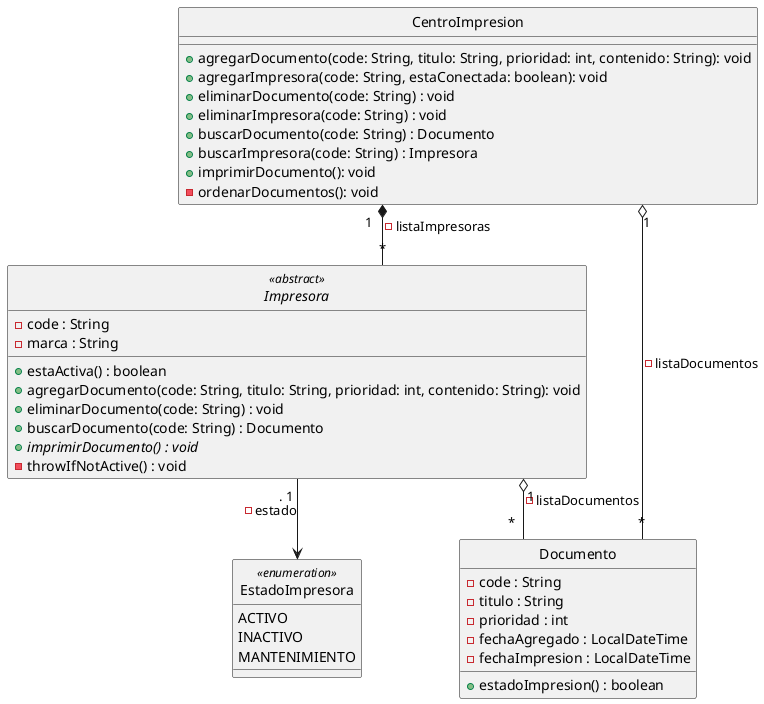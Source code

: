 @startuml Diagrama

skinparam Linetype ortho
skinparam style strictuml

class CentroImpresion {
    +agregarDocumento(code: String, titulo: String, prioridad: int, contenido: String): void
    +agregarImpresora(code: String, estaConectada: boolean): void
    +eliminarDocumento(code: String) : void
    +eliminarImpresora(code: String) : void
    +buscarDocumento(code: String) : Documento
    +buscarImpresora(code: String) : Impresora
    +imprimirDocumento(): void
    -ordenarDocumentos(): void
}

enum EstadoImpresora <<enumeration>> {
    ACTIVO
    INACTIVO
    MANTENIMIENTO
}

abstract class Impresora <<abstract>> {
    -code : String
    -marca : String
    +estaActiva() : boolean
    +agregarDocumento(code: String, titulo: String, prioridad: int, contenido: String): void
    +eliminarDocumento(code: String) : void
    +buscarDocumento(code: String) : Documento
    +<i>imprimirDocumento() : void
    -throwIfNotActive() : void
}

class Documento {
    -code : String
    -titulo : String
    -prioridad : int
    -fechaAgregado : LocalDateTime
    -fechaImpresion : LocalDateTime
    +estadoImpresion() : boolean
}

CentroImpresion " 1 " o-- " * " Documento : -listaDocumentos
CentroImpresion " 1 " *-- " * " Impresora : -listaImpresoras
Impresora " 1 " o-- " * " Documento : -listaDocumentos

Impresora ". 1 " --> EstadoImpresora : -estado
@enduml